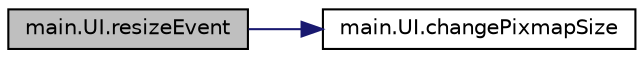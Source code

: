 digraph "main.UI.resizeEvent"
{
 // LATEX_PDF_SIZE
  edge [fontname="Helvetica",fontsize="10",labelfontname="Helvetica",labelfontsize="10"];
  node [fontname="Helvetica",fontsize="10",shape=record];
  rankdir="LR";
  Node1 [label="main.UI.resizeEvent",height=0.2,width=0.4,color="black", fillcolor="grey75", style="filled", fontcolor="black",tooltip=" "];
  Node1 -> Node2 [color="midnightblue",fontsize="10",style="solid",fontname="Helvetica"];
  Node2 [label="main.UI.changePixmapSize",height=0.2,width=0.4,color="black", fillcolor="white", style="filled",URL="$classmain_1_1_u_i.html#ac8742e7bee47642dbd9239fbc45ebf26",tooltip=" "];
}
